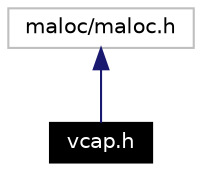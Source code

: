 digraph inheritance
{
  Node138 [shape="box",label="vcap.h",fontsize=10,height=0.2,width=0.4,fontname="Helvetica",color="black",style="filled" fontcolor="white"];
  Node139 -> Node138 [dir=back,color="midnightblue",fontsize=10,style="solid",fontname="Helvetica"];
  Node139 [shape="box",label="maloc/maloc.h",fontsize=10,height=0.2,width=0.4,fontname="Helvetica",color="grey75"];
}
